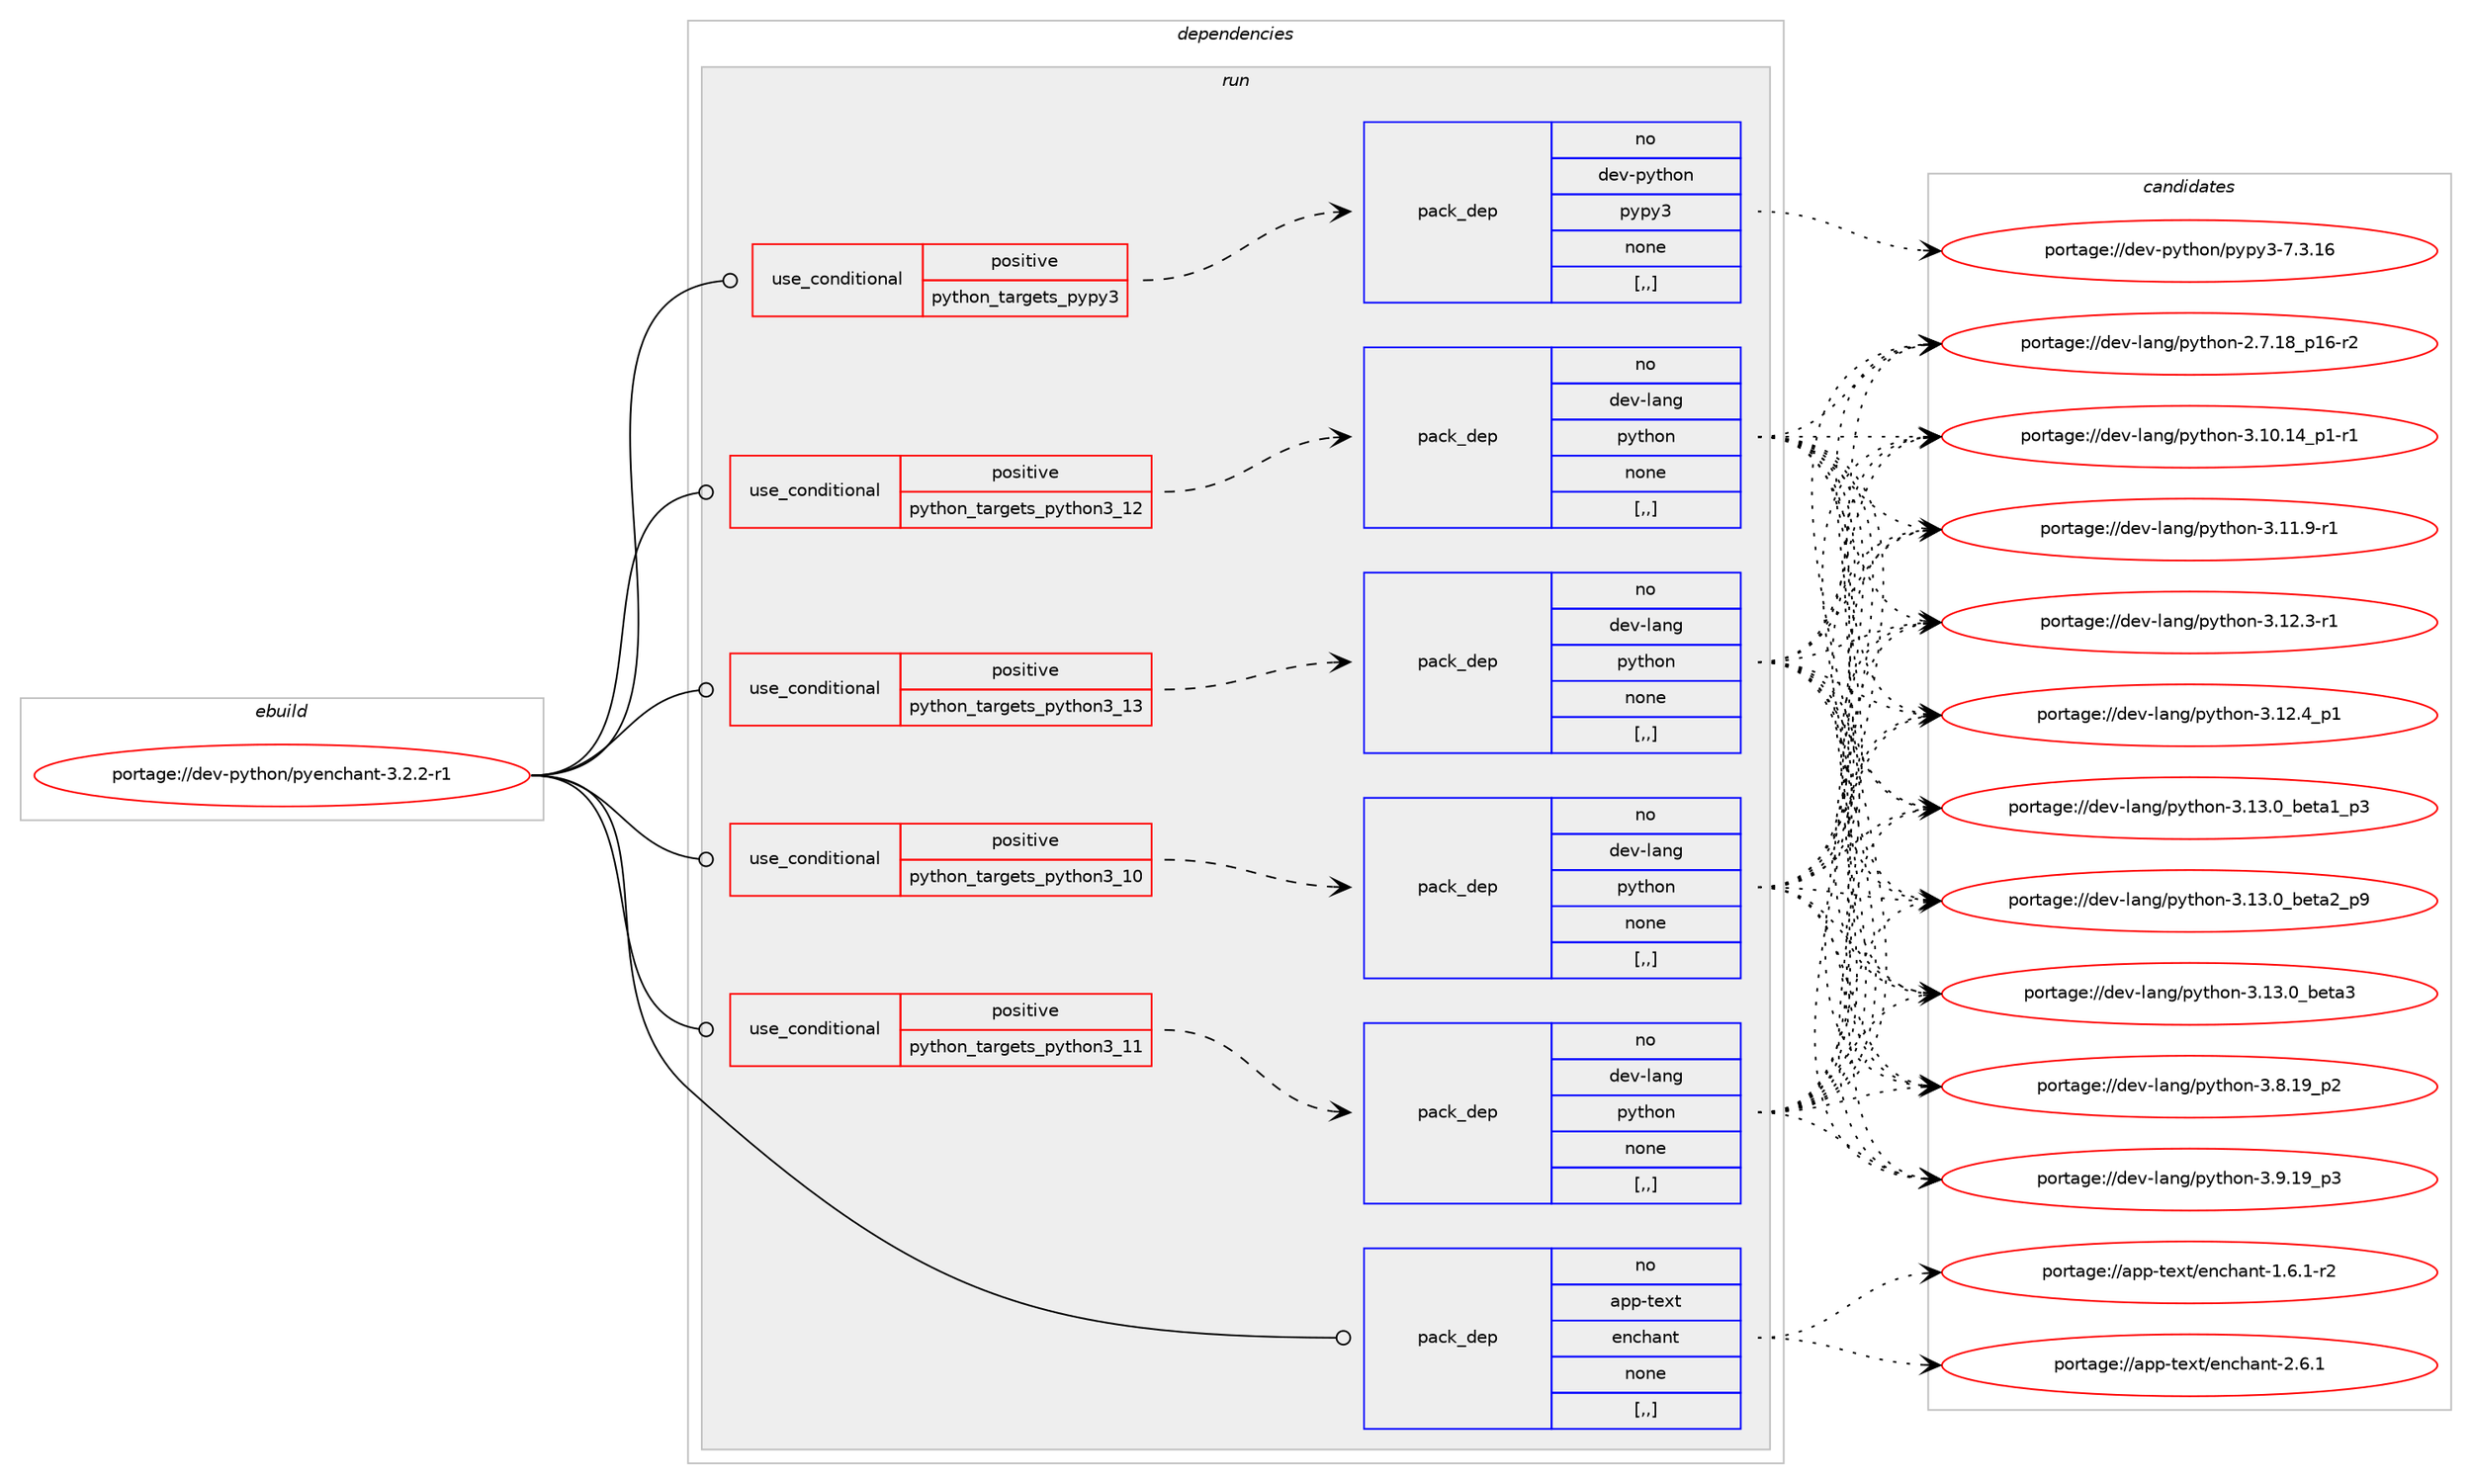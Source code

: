 digraph prolog {

# *************
# Graph options
# *************

newrank=true;
concentrate=true;
compound=true;
graph [rankdir=LR,fontname=Helvetica,fontsize=10,ranksep=1.5];#, ranksep=2.5, nodesep=0.2];
edge  [arrowhead=vee];
node  [fontname=Helvetica,fontsize=10];

# **********
# The ebuild
# **********

subgraph cluster_leftcol {
color=gray;
rank=same;
label=<<i>ebuild</i>>;
id [label="portage://dev-python/pyenchant-3.2.2-r1", color=red, width=4, href="../dev-python/pyenchant-3.2.2-r1.svg"];
}

# ****************
# The dependencies
# ****************

subgraph cluster_midcol {
color=gray;
label=<<i>dependencies</i>>;
subgraph cluster_compile {
fillcolor="#eeeeee";
style=filled;
label=<<i>compile</i>>;
}
subgraph cluster_compileandrun {
fillcolor="#eeeeee";
style=filled;
label=<<i>compile and run</i>>;
}
subgraph cluster_run {
fillcolor="#eeeeee";
style=filled;
label=<<i>run</i>>;
subgraph cond35706 {
dependency152596 [label=<<TABLE BORDER="0" CELLBORDER="1" CELLSPACING="0" CELLPADDING="4"><TR><TD ROWSPAN="3" CELLPADDING="10">use_conditional</TD></TR><TR><TD>positive</TD></TR><TR><TD>python_targets_pypy3</TD></TR></TABLE>>, shape=none, color=red];
subgraph pack115673 {
dependency152597 [label=<<TABLE BORDER="0" CELLBORDER="1" CELLSPACING="0" CELLPADDING="4" WIDTH="220"><TR><TD ROWSPAN="6" CELLPADDING="30">pack_dep</TD></TR><TR><TD WIDTH="110">no</TD></TR><TR><TD>dev-python</TD></TR><TR><TD>pypy3</TD></TR><TR><TD>none</TD></TR><TR><TD>[,,]</TD></TR></TABLE>>, shape=none, color=blue];
}
dependency152596:e -> dependency152597:w [weight=20,style="dashed",arrowhead="vee"];
}
id:e -> dependency152596:w [weight=20,style="solid",arrowhead="odot"];
subgraph cond35707 {
dependency152598 [label=<<TABLE BORDER="0" CELLBORDER="1" CELLSPACING="0" CELLPADDING="4"><TR><TD ROWSPAN="3" CELLPADDING="10">use_conditional</TD></TR><TR><TD>positive</TD></TR><TR><TD>python_targets_python3_10</TD></TR></TABLE>>, shape=none, color=red];
subgraph pack115674 {
dependency152599 [label=<<TABLE BORDER="0" CELLBORDER="1" CELLSPACING="0" CELLPADDING="4" WIDTH="220"><TR><TD ROWSPAN="6" CELLPADDING="30">pack_dep</TD></TR><TR><TD WIDTH="110">no</TD></TR><TR><TD>dev-lang</TD></TR><TR><TD>python</TD></TR><TR><TD>none</TD></TR><TR><TD>[,,]</TD></TR></TABLE>>, shape=none, color=blue];
}
dependency152598:e -> dependency152599:w [weight=20,style="dashed",arrowhead="vee"];
}
id:e -> dependency152598:w [weight=20,style="solid",arrowhead="odot"];
subgraph cond35708 {
dependency152600 [label=<<TABLE BORDER="0" CELLBORDER="1" CELLSPACING="0" CELLPADDING="4"><TR><TD ROWSPAN="3" CELLPADDING="10">use_conditional</TD></TR><TR><TD>positive</TD></TR><TR><TD>python_targets_python3_11</TD></TR></TABLE>>, shape=none, color=red];
subgraph pack115675 {
dependency152601 [label=<<TABLE BORDER="0" CELLBORDER="1" CELLSPACING="0" CELLPADDING="4" WIDTH="220"><TR><TD ROWSPAN="6" CELLPADDING="30">pack_dep</TD></TR><TR><TD WIDTH="110">no</TD></TR><TR><TD>dev-lang</TD></TR><TR><TD>python</TD></TR><TR><TD>none</TD></TR><TR><TD>[,,]</TD></TR></TABLE>>, shape=none, color=blue];
}
dependency152600:e -> dependency152601:w [weight=20,style="dashed",arrowhead="vee"];
}
id:e -> dependency152600:w [weight=20,style="solid",arrowhead="odot"];
subgraph cond35709 {
dependency152602 [label=<<TABLE BORDER="0" CELLBORDER="1" CELLSPACING="0" CELLPADDING="4"><TR><TD ROWSPAN="3" CELLPADDING="10">use_conditional</TD></TR><TR><TD>positive</TD></TR><TR><TD>python_targets_python3_12</TD></TR></TABLE>>, shape=none, color=red];
subgraph pack115676 {
dependency152603 [label=<<TABLE BORDER="0" CELLBORDER="1" CELLSPACING="0" CELLPADDING="4" WIDTH="220"><TR><TD ROWSPAN="6" CELLPADDING="30">pack_dep</TD></TR><TR><TD WIDTH="110">no</TD></TR><TR><TD>dev-lang</TD></TR><TR><TD>python</TD></TR><TR><TD>none</TD></TR><TR><TD>[,,]</TD></TR></TABLE>>, shape=none, color=blue];
}
dependency152602:e -> dependency152603:w [weight=20,style="dashed",arrowhead="vee"];
}
id:e -> dependency152602:w [weight=20,style="solid",arrowhead="odot"];
subgraph cond35710 {
dependency152604 [label=<<TABLE BORDER="0" CELLBORDER="1" CELLSPACING="0" CELLPADDING="4"><TR><TD ROWSPAN="3" CELLPADDING="10">use_conditional</TD></TR><TR><TD>positive</TD></TR><TR><TD>python_targets_python3_13</TD></TR></TABLE>>, shape=none, color=red];
subgraph pack115677 {
dependency152605 [label=<<TABLE BORDER="0" CELLBORDER="1" CELLSPACING="0" CELLPADDING="4" WIDTH="220"><TR><TD ROWSPAN="6" CELLPADDING="30">pack_dep</TD></TR><TR><TD WIDTH="110">no</TD></TR><TR><TD>dev-lang</TD></TR><TR><TD>python</TD></TR><TR><TD>none</TD></TR><TR><TD>[,,]</TD></TR></TABLE>>, shape=none, color=blue];
}
dependency152604:e -> dependency152605:w [weight=20,style="dashed",arrowhead="vee"];
}
id:e -> dependency152604:w [weight=20,style="solid",arrowhead="odot"];
subgraph pack115678 {
dependency152606 [label=<<TABLE BORDER="0" CELLBORDER="1" CELLSPACING="0" CELLPADDING="4" WIDTH="220"><TR><TD ROWSPAN="6" CELLPADDING="30">pack_dep</TD></TR><TR><TD WIDTH="110">no</TD></TR><TR><TD>app-text</TD></TR><TR><TD>enchant</TD></TR><TR><TD>none</TD></TR><TR><TD>[,,]</TD></TR></TABLE>>, shape=none, color=blue];
}
id:e -> dependency152606:w [weight=20,style="solid",arrowhead="odot"];
}
}

# **************
# The candidates
# **************

subgraph cluster_choices {
rank=same;
color=gray;
label=<<i>candidates</i>>;

subgraph choice115673 {
color=black;
nodesep=1;
choice10010111845112121116104111110471121211121215145554651464954 [label="portage://dev-python/pypy3-7.3.16", color=red, width=4,href="../dev-python/pypy3-7.3.16.svg"];
dependency152597:e -> choice10010111845112121116104111110471121211121215145554651464954:w [style=dotted,weight="100"];
}
subgraph choice115674 {
color=black;
nodesep=1;
choice100101118451089711010347112121116104111110455046554649569511249544511450 [label="portage://dev-lang/python-2.7.18_p16-r2", color=red, width=4,href="../dev-lang/python-2.7.18_p16-r2.svg"];
choice100101118451089711010347112121116104111110455146494846495295112494511449 [label="portage://dev-lang/python-3.10.14_p1-r1", color=red, width=4,href="../dev-lang/python-3.10.14_p1-r1.svg"];
choice100101118451089711010347112121116104111110455146494946574511449 [label="portage://dev-lang/python-3.11.9-r1", color=red, width=4,href="../dev-lang/python-3.11.9-r1.svg"];
choice100101118451089711010347112121116104111110455146495046514511449 [label="portage://dev-lang/python-3.12.3-r1", color=red, width=4,href="../dev-lang/python-3.12.3-r1.svg"];
choice100101118451089711010347112121116104111110455146495046529511249 [label="portage://dev-lang/python-3.12.4_p1", color=red, width=4,href="../dev-lang/python-3.12.4_p1.svg"];
choice10010111845108971101034711212111610411111045514649514648959810111697499511251 [label="portage://dev-lang/python-3.13.0_beta1_p3", color=red, width=4,href="../dev-lang/python-3.13.0_beta1_p3.svg"];
choice10010111845108971101034711212111610411111045514649514648959810111697509511257 [label="portage://dev-lang/python-3.13.0_beta2_p9", color=red, width=4,href="../dev-lang/python-3.13.0_beta2_p9.svg"];
choice1001011184510897110103471121211161041111104551464951464895981011169751 [label="portage://dev-lang/python-3.13.0_beta3", color=red, width=4,href="../dev-lang/python-3.13.0_beta3.svg"];
choice100101118451089711010347112121116104111110455146564649579511250 [label="portage://dev-lang/python-3.8.19_p2", color=red, width=4,href="../dev-lang/python-3.8.19_p2.svg"];
choice100101118451089711010347112121116104111110455146574649579511251 [label="portage://dev-lang/python-3.9.19_p3", color=red, width=4,href="../dev-lang/python-3.9.19_p3.svg"];
dependency152599:e -> choice100101118451089711010347112121116104111110455046554649569511249544511450:w [style=dotted,weight="100"];
dependency152599:e -> choice100101118451089711010347112121116104111110455146494846495295112494511449:w [style=dotted,weight="100"];
dependency152599:e -> choice100101118451089711010347112121116104111110455146494946574511449:w [style=dotted,weight="100"];
dependency152599:e -> choice100101118451089711010347112121116104111110455146495046514511449:w [style=dotted,weight="100"];
dependency152599:e -> choice100101118451089711010347112121116104111110455146495046529511249:w [style=dotted,weight="100"];
dependency152599:e -> choice10010111845108971101034711212111610411111045514649514648959810111697499511251:w [style=dotted,weight="100"];
dependency152599:e -> choice10010111845108971101034711212111610411111045514649514648959810111697509511257:w [style=dotted,weight="100"];
dependency152599:e -> choice1001011184510897110103471121211161041111104551464951464895981011169751:w [style=dotted,weight="100"];
dependency152599:e -> choice100101118451089711010347112121116104111110455146564649579511250:w [style=dotted,weight="100"];
dependency152599:e -> choice100101118451089711010347112121116104111110455146574649579511251:w [style=dotted,weight="100"];
}
subgraph choice115675 {
color=black;
nodesep=1;
choice100101118451089711010347112121116104111110455046554649569511249544511450 [label="portage://dev-lang/python-2.7.18_p16-r2", color=red, width=4,href="../dev-lang/python-2.7.18_p16-r2.svg"];
choice100101118451089711010347112121116104111110455146494846495295112494511449 [label="portage://dev-lang/python-3.10.14_p1-r1", color=red, width=4,href="../dev-lang/python-3.10.14_p1-r1.svg"];
choice100101118451089711010347112121116104111110455146494946574511449 [label="portage://dev-lang/python-3.11.9-r1", color=red, width=4,href="../dev-lang/python-3.11.9-r1.svg"];
choice100101118451089711010347112121116104111110455146495046514511449 [label="portage://dev-lang/python-3.12.3-r1", color=red, width=4,href="../dev-lang/python-3.12.3-r1.svg"];
choice100101118451089711010347112121116104111110455146495046529511249 [label="portage://dev-lang/python-3.12.4_p1", color=red, width=4,href="../dev-lang/python-3.12.4_p1.svg"];
choice10010111845108971101034711212111610411111045514649514648959810111697499511251 [label="portage://dev-lang/python-3.13.0_beta1_p3", color=red, width=4,href="../dev-lang/python-3.13.0_beta1_p3.svg"];
choice10010111845108971101034711212111610411111045514649514648959810111697509511257 [label="portage://dev-lang/python-3.13.0_beta2_p9", color=red, width=4,href="../dev-lang/python-3.13.0_beta2_p9.svg"];
choice1001011184510897110103471121211161041111104551464951464895981011169751 [label="portage://dev-lang/python-3.13.0_beta3", color=red, width=4,href="../dev-lang/python-3.13.0_beta3.svg"];
choice100101118451089711010347112121116104111110455146564649579511250 [label="portage://dev-lang/python-3.8.19_p2", color=red, width=4,href="../dev-lang/python-3.8.19_p2.svg"];
choice100101118451089711010347112121116104111110455146574649579511251 [label="portage://dev-lang/python-3.9.19_p3", color=red, width=4,href="../dev-lang/python-3.9.19_p3.svg"];
dependency152601:e -> choice100101118451089711010347112121116104111110455046554649569511249544511450:w [style=dotted,weight="100"];
dependency152601:e -> choice100101118451089711010347112121116104111110455146494846495295112494511449:w [style=dotted,weight="100"];
dependency152601:e -> choice100101118451089711010347112121116104111110455146494946574511449:w [style=dotted,weight="100"];
dependency152601:e -> choice100101118451089711010347112121116104111110455146495046514511449:w [style=dotted,weight="100"];
dependency152601:e -> choice100101118451089711010347112121116104111110455146495046529511249:w [style=dotted,weight="100"];
dependency152601:e -> choice10010111845108971101034711212111610411111045514649514648959810111697499511251:w [style=dotted,weight="100"];
dependency152601:e -> choice10010111845108971101034711212111610411111045514649514648959810111697509511257:w [style=dotted,weight="100"];
dependency152601:e -> choice1001011184510897110103471121211161041111104551464951464895981011169751:w [style=dotted,weight="100"];
dependency152601:e -> choice100101118451089711010347112121116104111110455146564649579511250:w [style=dotted,weight="100"];
dependency152601:e -> choice100101118451089711010347112121116104111110455146574649579511251:w [style=dotted,weight="100"];
}
subgraph choice115676 {
color=black;
nodesep=1;
choice100101118451089711010347112121116104111110455046554649569511249544511450 [label="portage://dev-lang/python-2.7.18_p16-r2", color=red, width=4,href="../dev-lang/python-2.7.18_p16-r2.svg"];
choice100101118451089711010347112121116104111110455146494846495295112494511449 [label="portage://dev-lang/python-3.10.14_p1-r1", color=red, width=4,href="../dev-lang/python-3.10.14_p1-r1.svg"];
choice100101118451089711010347112121116104111110455146494946574511449 [label="portage://dev-lang/python-3.11.9-r1", color=red, width=4,href="../dev-lang/python-3.11.9-r1.svg"];
choice100101118451089711010347112121116104111110455146495046514511449 [label="portage://dev-lang/python-3.12.3-r1", color=red, width=4,href="../dev-lang/python-3.12.3-r1.svg"];
choice100101118451089711010347112121116104111110455146495046529511249 [label="portage://dev-lang/python-3.12.4_p1", color=red, width=4,href="../dev-lang/python-3.12.4_p1.svg"];
choice10010111845108971101034711212111610411111045514649514648959810111697499511251 [label="portage://dev-lang/python-3.13.0_beta1_p3", color=red, width=4,href="../dev-lang/python-3.13.0_beta1_p3.svg"];
choice10010111845108971101034711212111610411111045514649514648959810111697509511257 [label="portage://dev-lang/python-3.13.0_beta2_p9", color=red, width=4,href="../dev-lang/python-3.13.0_beta2_p9.svg"];
choice1001011184510897110103471121211161041111104551464951464895981011169751 [label="portage://dev-lang/python-3.13.0_beta3", color=red, width=4,href="../dev-lang/python-3.13.0_beta3.svg"];
choice100101118451089711010347112121116104111110455146564649579511250 [label="portage://dev-lang/python-3.8.19_p2", color=red, width=4,href="../dev-lang/python-3.8.19_p2.svg"];
choice100101118451089711010347112121116104111110455146574649579511251 [label="portage://dev-lang/python-3.9.19_p3", color=red, width=4,href="../dev-lang/python-3.9.19_p3.svg"];
dependency152603:e -> choice100101118451089711010347112121116104111110455046554649569511249544511450:w [style=dotted,weight="100"];
dependency152603:e -> choice100101118451089711010347112121116104111110455146494846495295112494511449:w [style=dotted,weight="100"];
dependency152603:e -> choice100101118451089711010347112121116104111110455146494946574511449:w [style=dotted,weight="100"];
dependency152603:e -> choice100101118451089711010347112121116104111110455146495046514511449:w [style=dotted,weight="100"];
dependency152603:e -> choice100101118451089711010347112121116104111110455146495046529511249:w [style=dotted,weight="100"];
dependency152603:e -> choice10010111845108971101034711212111610411111045514649514648959810111697499511251:w [style=dotted,weight="100"];
dependency152603:e -> choice10010111845108971101034711212111610411111045514649514648959810111697509511257:w [style=dotted,weight="100"];
dependency152603:e -> choice1001011184510897110103471121211161041111104551464951464895981011169751:w [style=dotted,weight="100"];
dependency152603:e -> choice100101118451089711010347112121116104111110455146564649579511250:w [style=dotted,weight="100"];
dependency152603:e -> choice100101118451089711010347112121116104111110455146574649579511251:w [style=dotted,weight="100"];
}
subgraph choice115677 {
color=black;
nodesep=1;
choice100101118451089711010347112121116104111110455046554649569511249544511450 [label="portage://dev-lang/python-2.7.18_p16-r2", color=red, width=4,href="../dev-lang/python-2.7.18_p16-r2.svg"];
choice100101118451089711010347112121116104111110455146494846495295112494511449 [label="portage://dev-lang/python-3.10.14_p1-r1", color=red, width=4,href="../dev-lang/python-3.10.14_p1-r1.svg"];
choice100101118451089711010347112121116104111110455146494946574511449 [label="portage://dev-lang/python-3.11.9-r1", color=red, width=4,href="../dev-lang/python-3.11.9-r1.svg"];
choice100101118451089711010347112121116104111110455146495046514511449 [label="portage://dev-lang/python-3.12.3-r1", color=red, width=4,href="../dev-lang/python-3.12.3-r1.svg"];
choice100101118451089711010347112121116104111110455146495046529511249 [label="portage://dev-lang/python-3.12.4_p1", color=red, width=4,href="../dev-lang/python-3.12.4_p1.svg"];
choice10010111845108971101034711212111610411111045514649514648959810111697499511251 [label="portage://dev-lang/python-3.13.0_beta1_p3", color=red, width=4,href="../dev-lang/python-3.13.0_beta1_p3.svg"];
choice10010111845108971101034711212111610411111045514649514648959810111697509511257 [label="portage://dev-lang/python-3.13.0_beta2_p9", color=red, width=4,href="../dev-lang/python-3.13.0_beta2_p9.svg"];
choice1001011184510897110103471121211161041111104551464951464895981011169751 [label="portage://dev-lang/python-3.13.0_beta3", color=red, width=4,href="../dev-lang/python-3.13.0_beta3.svg"];
choice100101118451089711010347112121116104111110455146564649579511250 [label="portage://dev-lang/python-3.8.19_p2", color=red, width=4,href="../dev-lang/python-3.8.19_p2.svg"];
choice100101118451089711010347112121116104111110455146574649579511251 [label="portage://dev-lang/python-3.9.19_p3", color=red, width=4,href="../dev-lang/python-3.9.19_p3.svg"];
dependency152605:e -> choice100101118451089711010347112121116104111110455046554649569511249544511450:w [style=dotted,weight="100"];
dependency152605:e -> choice100101118451089711010347112121116104111110455146494846495295112494511449:w [style=dotted,weight="100"];
dependency152605:e -> choice100101118451089711010347112121116104111110455146494946574511449:w [style=dotted,weight="100"];
dependency152605:e -> choice100101118451089711010347112121116104111110455146495046514511449:w [style=dotted,weight="100"];
dependency152605:e -> choice100101118451089711010347112121116104111110455146495046529511249:w [style=dotted,weight="100"];
dependency152605:e -> choice10010111845108971101034711212111610411111045514649514648959810111697499511251:w [style=dotted,weight="100"];
dependency152605:e -> choice10010111845108971101034711212111610411111045514649514648959810111697509511257:w [style=dotted,weight="100"];
dependency152605:e -> choice1001011184510897110103471121211161041111104551464951464895981011169751:w [style=dotted,weight="100"];
dependency152605:e -> choice100101118451089711010347112121116104111110455146564649579511250:w [style=dotted,weight="100"];
dependency152605:e -> choice100101118451089711010347112121116104111110455146574649579511251:w [style=dotted,weight="100"];
}
subgraph choice115678 {
color=black;
nodesep=1;
choice97112112451161011201164710111099104971101164549465446494511450 [label="portage://app-text/enchant-1.6.1-r2", color=red, width=4,href="../app-text/enchant-1.6.1-r2.svg"];
choice9711211245116101120116471011109910497110116455046544649 [label="portage://app-text/enchant-2.6.1", color=red, width=4,href="../app-text/enchant-2.6.1.svg"];
dependency152606:e -> choice97112112451161011201164710111099104971101164549465446494511450:w [style=dotted,weight="100"];
dependency152606:e -> choice9711211245116101120116471011109910497110116455046544649:w [style=dotted,weight="100"];
}
}

}
